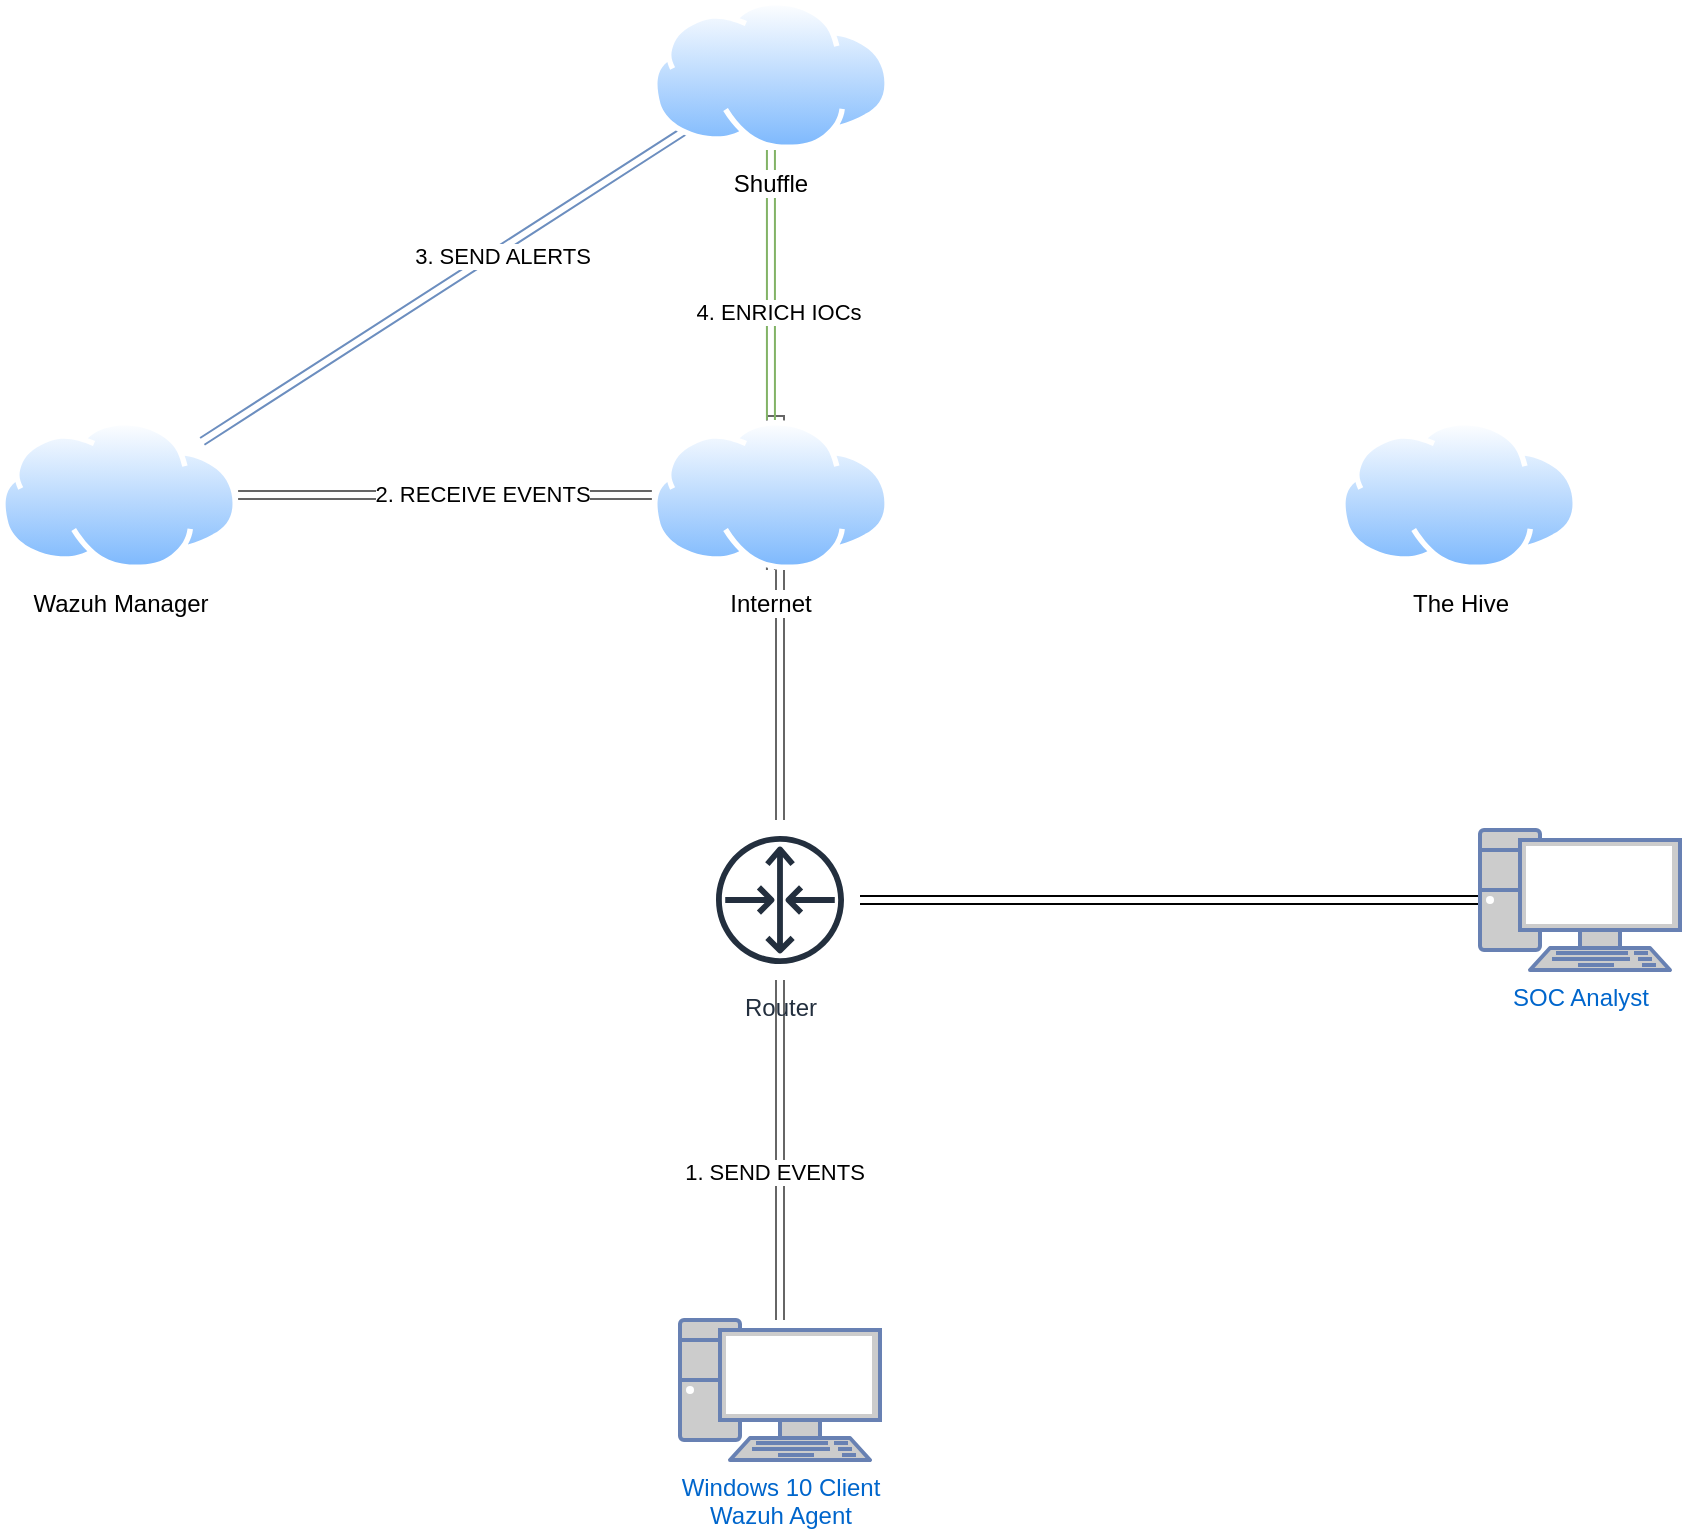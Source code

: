 <mxfile version="25.0.3">
  <diagram name="Page-1" id="822b0af5-4adb-64df-f703-e8dfc1f81529">
    <mxGraphModel dx="1035" dy="622" grid="1" gridSize="10" guides="1" tooltips="1" connect="1" arrows="1" fold="1" page="1" pageScale="1" pageWidth="1100" pageHeight="850" background="none" math="0" shadow="0">
      <root>
        <mxCell id="0" />
        <mxCell id="1" parent="0" />
        <mxCell id="zolQmmYBT3K4ZvcSS78y-8" style="edgeStyle=orthogonalEdgeStyle;rounded=0;orthogonalLoop=1;jettySize=auto;html=1;startArrow=classic;startFill=1;shape=link;strokeColor=#666666;fillColor=#f5f5f5;" edge="1" parent="1" source="zolQmmYBT3K4ZvcSS78y-1" target="zolQmmYBT3K4ZvcSS78y-2">
          <mxGeometry relative="1" as="geometry" />
        </mxCell>
        <mxCell id="zolQmmYBT3K4ZvcSS78y-11" value="1. SEND EVENTS" style="edgeLabel;html=1;align=center;verticalAlign=middle;resizable=0;points=[];" vertex="1" connectable="0" parent="zolQmmYBT3K4ZvcSS78y-8">
          <mxGeometry x="-0.132" y="3" relative="1" as="geometry">
            <mxPoint as="offset" />
          </mxGeometry>
        </mxCell>
        <mxCell id="zolQmmYBT3K4ZvcSS78y-1" value="Windows 10 Client&lt;div&gt;Wazuh Agent&lt;/div&gt;" style="fontColor=#0066CC;verticalAlign=top;verticalLabelPosition=bottom;labelPosition=center;align=center;html=1;outlineConnect=0;fillColor=#CCCCCC;strokeColor=#6881B3;gradientColor=none;gradientDirection=north;strokeWidth=2;shape=mxgraph.networks.pc;" vertex="1" parent="1">
          <mxGeometry x="480" y="700" width="100" height="70" as="geometry" />
        </mxCell>
        <mxCell id="zolQmmYBT3K4ZvcSS78y-12" style="edgeStyle=orthogonalEdgeStyle;rounded=0;orthogonalLoop=1;jettySize=auto;html=1;entryX=0.5;entryY=1;entryDx=0;entryDy=0;shape=link;fillColor=#f5f5f5;strokeColor=#666666;" edge="1" parent="1" source="zolQmmYBT3K4ZvcSS78y-2" target="zolQmmYBT3K4ZvcSS78y-3">
          <mxGeometry relative="1" as="geometry">
            <Array as="points">
              <mxPoint x="530" y="250" />
            </Array>
          </mxGeometry>
        </mxCell>
        <mxCell id="zolQmmYBT3K4ZvcSS78y-2" value="Router" style="sketch=0;outlineConnect=0;fontColor=#232F3E;gradientColor=none;strokeColor=#232F3E;fillColor=#ffffff;dashed=0;verticalLabelPosition=bottom;verticalAlign=top;align=center;html=1;fontSize=12;fontStyle=0;aspect=fixed;shape=mxgraph.aws4.resourceIcon;resIcon=mxgraph.aws4.router;" vertex="1" parent="1">
          <mxGeometry x="490" y="450" width="80" height="80" as="geometry" />
        </mxCell>
        <mxCell id="zolQmmYBT3K4ZvcSS78y-13" style="edgeStyle=orthogonalEdgeStyle;rounded=0;orthogonalLoop=1;jettySize=auto;html=1;shape=link;fillColor=#f5f5f5;strokeColor=#666666;" edge="1" parent="1" source="zolQmmYBT3K4ZvcSS78y-3" target="zolQmmYBT3K4ZvcSS78y-4">
          <mxGeometry relative="1" as="geometry" />
        </mxCell>
        <mxCell id="zolQmmYBT3K4ZvcSS78y-14" value="2. RECEIVE EVENTS" style="edgeLabel;html=1;align=center;verticalAlign=middle;resizable=0;points=[];" vertex="1" connectable="0" parent="zolQmmYBT3K4ZvcSS78y-13">
          <mxGeometry x="-0.172" y="-1" relative="1" as="geometry">
            <mxPoint as="offset" />
          </mxGeometry>
        </mxCell>
        <mxCell id="zolQmmYBT3K4ZvcSS78y-3" value="Internet" style="image;aspect=fixed;perimeter=ellipsePerimeter;html=1;align=center;shadow=0;dashed=0;spacingTop=3;image=img/lib/active_directory/internet_cloud.svg;" vertex="1" parent="1">
          <mxGeometry x="465.94" y="250" width="119.05" height="75" as="geometry" />
        </mxCell>
        <mxCell id="zolQmmYBT3K4ZvcSS78y-15" style="rounded=0;orthogonalLoop=1;jettySize=auto;html=1;shape=link;fillColor=#dae8fc;strokeColor=#6c8ebf;" edge="1" parent="1" source="zolQmmYBT3K4ZvcSS78y-4" target="zolQmmYBT3K4ZvcSS78y-6">
          <mxGeometry relative="1" as="geometry">
            <mxPoint x="199.525" y="70.0" as="targetPoint" />
          </mxGeometry>
        </mxCell>
        <mxCell id="zolQmmYBT3K4ZvcSS78y-16" value="3. SEND ALERTS" style="edgeLabel;html=1;align=center;verticalAlign=middle;resizable=0;points=[];" vertex="1" connectable="0" parent="zolQmmYBT3K4ZvcSS78y-15">
          <mxGeometry x="0.222" y="-3" relative="1" as="geometry">
            <mxPoint as="offset" />
          </mxGeometry>
        </mxCell>
        <mxCell id="zolQmmYBT3K4ZvcSS78y-4" value="Wazuh Manager" style="image;aspect=fixed;perimeter=ellipsePerimeter;html=1;align=center;shadow=0;dashed=0;spacingTop=3;image=img/lib/active_directory/internet_cloud.svg;" vertex="1" parent="1">
          <mxGeometry x="140.0" y="250" width="119.05" height="75" as="geometry" />
        </mxCell>
        <mxCell id="zolQmmYBT3K4ZvcSS78y-5" value="The Hive" style="image;aspect=fixed;perimeter=ellipsePerimeter;html=1;align=center;shadow=0;dashed=0;spacingTop=3;image=img/lib/active_directory/internet_cloud.svg;" vertex="1" parent="1">
          <mxGeometry x="810" y="250" width="119.05" height="75" as="geometry" />
        </mxCell>
        <mxCell id="zolQmmYBT3K4ZvcSS78y-17" style="edgeStyle=orthogonalEdgeStyle;rounded=0;orthogonalLoop=1;jettySize=auto;html=1;fillColor=#d5e8d4;strokeColor=#82b366;shape=link;" edge="1" parent="1" source="zolQmmYBT3K4ZvcSS78y-6" target="zolQmmYBT3K4ZvcSS78y-3">
          <mxGeometry relative="1" as="geometry" />
        </mxCell>
        <mxCell id="zolQmmYBT3K4ZvcSS78y-18" value="4. ENRICH IOCs" style="edgeLabel;html=1;align=center;verticalAlign=middle;resizable=0;points=[];" vertex="1" connectable="0" parent="zolQmmYBT3K4ZvcSS78y-17">
          <mxGeometry x="0.212" y="3" relative="1" as="geometry">
            <mxPoint y="-1" as="offset" />
          </mxGeometry>
        </mxCell>
        <mxCell id="zolQmmYBT3K4ZvcSS78y-6" value="Shuffle" style="image;aspect=fixed;perimeter=ellipsePerimeter;html=1;align=center;shadow=0;dashed=0;spacingTop=3;image=img/lib/active_directory/internet_cloud.svg;" vertex="1" parent="1">
          <mxGeometry x="465.94" y="40" width="119.05" height="75" as="geometry" />
        </mxCell>
        <mxCell id="zolQmmYBT3K4ZvcSS78y-9" style="edgeStyle=orthogonalEdgeStyle;rounded=0;orthogonalLoop=1;jettySize=auto;html=1;startArrow=classic;startFill=1;shape=link;" edge="1" parent="1" source="zolQmmYBT3K4ZvcSS78y-7" target="zolQmmYBT3K4ZvcSS78y-2">
          <mxGeometry relative="1" as="geometry" />
        </mxCell>
        <mxCell id="zolQmmYBT3K4ZvcSS78y-7" value="SOC Analyst" style="fontColor=#0066CC;verticalAlign=top;verticalLabelPosition=bottom;labelPosition=center;align=center;html=1;outlineConnect=0;fillColor=#CCCCCC;strokeColor=#6881B3;gradientColor=none;gradientDirection=north;strokeWidth=2;shape=mxgraph.networks.pc;" vertex="1" parent="1">
          <mxGeometry x="880" y="455" width="100" height="70" as="geometry" />
        </mxCell>
      </root>
    </mxGraphModel>
  </diagram>
</mxfile>
